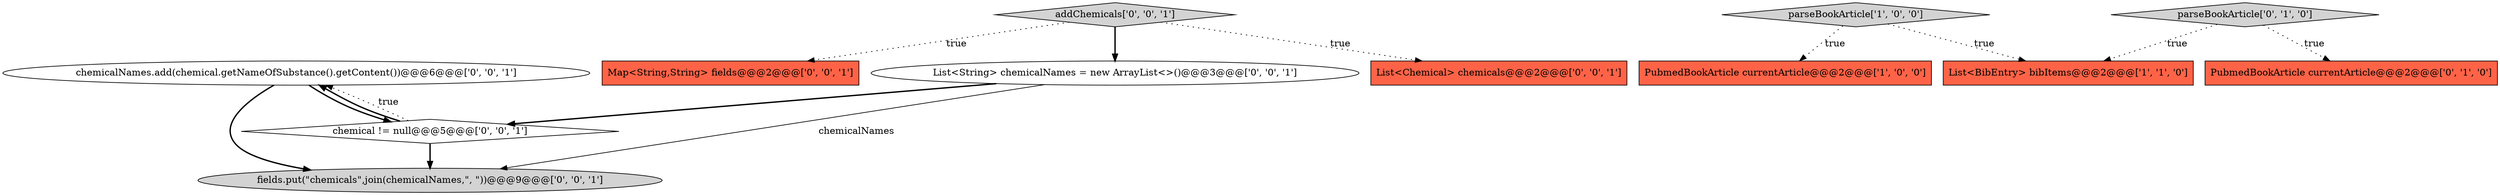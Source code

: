 digraph {
10 [style = filled, label = "chemicalNames.add(chemical.getNameOfSubstance().getContent())@@@6@@@['0', '0', '1']", fillcolor = white, shape = ellipse image = "AAA0AAABBB3BBB"];
0 [style = filled, label = "parseBookArticle['1', '0', '0']", fillcolor = lightgray, shape = diamond image = "AAA0AAABBB1BBB"];
9 [style = filled, label = "Map<String,String> fields@@@2@@@['0', '0', '1']", fillcolor = tomato, shape = box image = "AAA0AAABBB3BBB"];
7 [style = filled, label = "List<String> chemicalNames = new ArrayList<>()@@@3@@@['0', '0', '1']", fillcolor = white, shape = ellipse image = "AAA0AAABBB3BBB"];
4 [style = filled, label = "parseBookArticle['0', '1', '0']", fillcolor = lightgray, shape = diamond image = "AAA0AAABBB2BBB"];
2 [style = filled, label = "List<BibEntry> bibItems@@@2@@@['1', '1', '0']", fillcolor = tomato, shape = box image = "AAA0AAABBB1BBB"];
11 [style = filled, label = "addChemicals['0', '0', '1']", fillcolor = lightgray, shape = diamond image = "AAA0AAABBB3BBB"];
6 [style = filled, label = "List<Chemical> chemicals@@@2@@@['0', '0', '1']", fillcolor = tomato, shape = box image = "AAA0AAABBB3BBB"];
8 [style = filled, label = "fields.put(\"chemicals\",join(chemicalNames,\", \"))@@@9@@@['0', '0', '1']", fillcolor = lightgray, shape = ellipse image = "AAA0AAABBB3BBB"];
5 [style = filled, label = "chemical != null@@@5@@@['0', '0', '1']", fillcolor = white, shape = diamond image = "AAA0AAABBB3BBB"];
3 [style = filled, label = "PubmedBookArticle currentArticle@@@2@@@['0', '1', '0']", fillcolor = tomato, shape = box image = "AAA0AAABBB2BBB"];
1 [style = filled, label = "PubmedBookArticle currentArticle@@@2@@@['1', '0', '0']", fillcolor = tomato, shape = box image = "AAA0AAABBB1BBB"];
0->2 [style = dotted, label="true"];
7->5 [style = bold, label=""];
11->9 [style = dotted, label="true"];
10->8 [style = bold, label=""];
0->1 [style = dotted, label="true"];
5->10 [style = dotted, label="true"];
7->8 [style = solid, label="chemicalNames"];
5->8 [style = bold, label=""];
11->7 [style = bold, label=""];
4->3 [style = dotted, label="true"];
11->6 [style = dotted, label="true"];
5->10 [style = bold, label=""];
10->5 [style = bold, label=""];
4->2 [style = dotted, label="true"];
}
